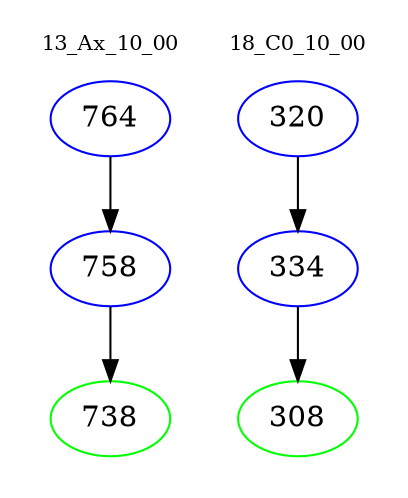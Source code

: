 digraph{
subgraph cluster_0 {
color = white
label = "13_Ax_10_00";
fontsize=10;
T0_764 [label="764", color="blue"]
T0_764 -> T0_758 [color="black"]
T0_758 [label="758", color="blue"]
T0_758 -> T0_738 [color="black"]
T0_738 [label="738", color="green"]
}
subgraph cluster_1 {
color = white
label = "18_C0_10_00";
fontsize=10;
T1_320 [label="320", color="blue"]
T1_320 -> T1_334 [color="black"]
T1_334 [label="334", color="blue"]
T1_334 -> T1_308 [color="black"]
T1_308 [label="308", color="green"]
}
}
